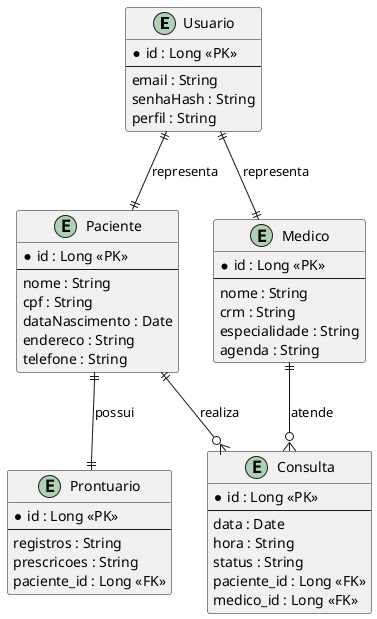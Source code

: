 @startuml
' Definição das entidades com atributos
entity Usuario {
    *id : Long <<PK>>
    --
    email : String
    senhaHash : String
    perfil : String
}

entity Paciente {
    *id : Long <<PK>>
    --
    nome : String
    cpf : String
    dataNascimento : Date
    endereco : String
    telefone : String
}

entity Medico {
    *id : Long <<PK>>
    --
    nome : String
    crm : String
    especialidade : String
    agenda : String
}

entity Consulta {
    *id : Long <<PK>>
    --
    data : Date
    hora : String
    status : String
    paciente_id : Long <<FK>>
    medico_id : Long <<FK>>
}

entity Prontuario {
    *id : Long <<PK>>
    --
    registros : String
    prescricoes : String
    paciente_id : Long <<FK>>
}

' Relacionamentos
Usuario ||--|| Paciente : "representa"
Usuario ||--|| Medico : "representa"

Paciente ||--o{ Consulta : "realiza"
Medico ||--o{ Consulta : "atende"
Paciente ||--|| Prontuario : "possui"

@enduml
